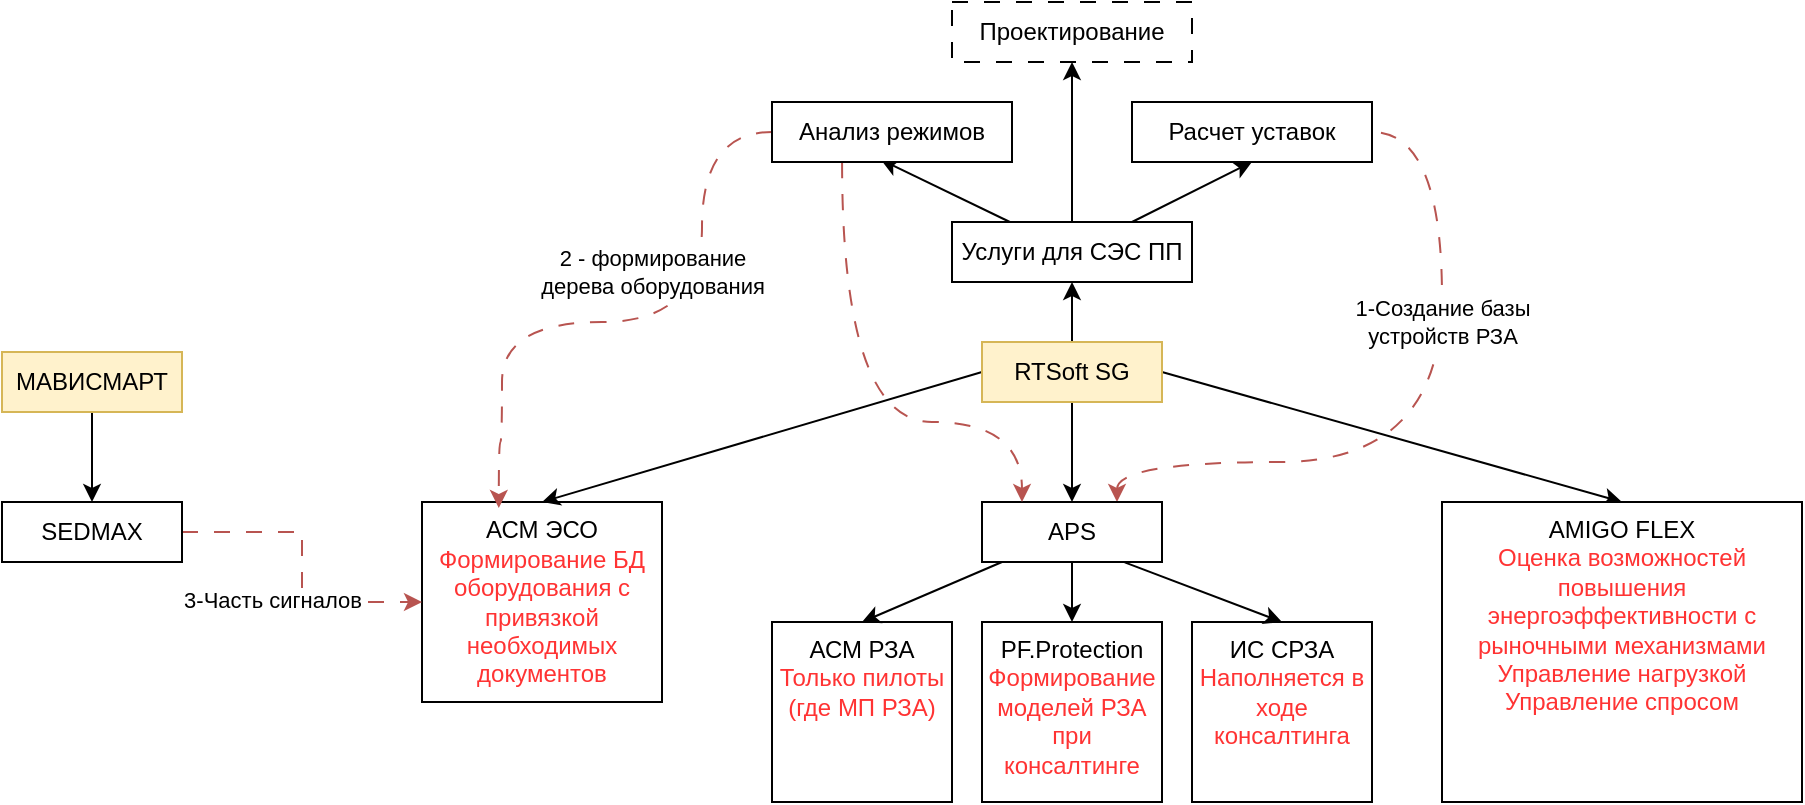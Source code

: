 <mxfile version="21.0.8" type="github">
  <diagram name="Page-1" id="ZyMO6e3TnWATeuTPRcdV">
    <mxGraphModel dx="2578" dy="897" grid="1" gridSize="10" guides="1" tooltips="1" connect="1" arrows="1" fold="1" page="1" pageScale="1" pageWidth="850" pageHeight="1100" math="0" shadow="0">
      <root>
        <mxCell id="0" />
        <mxCell id="1" parent="0" />
        <mxCell id="bLjtOQ6BtMjxogzQHAxk-2" value="АСМ РЗА&lt;br&gt;&lt;font color=&quot;#ff3333&quot;&gt;Только пилоты (где МП РЗА)&lt;/font&gt;" style="rounded=0;whiteSpace=wrap;html=1;verticalAlign=top;" vertex="1" parent="1">
          <mxGeometry x="225" y="840" width="90" height="90" as="geometry" />
        </mxCell>
        <mxCell id="bLjtOQ6BtMjxogzQHAxk-5" value="PF.Protection&lt;br&gt;&lt;font color=&quot;#ff3333&quot;&gt;Формирование моделей РЗА при консалтинге&lt;/font&gt;" style="rounded=0;whiteSpace=wrap;html=1;verticalAlign=top;" vertex="1" parent="1">
          <mxGeometry x="330" y="840" width="90" height="90" as="geometry" />
        </mxCell>
        <mxCell id="bLjtOQ6BtMjxogzQHAxk-33" style="edgeStyle=orthogonalEdgeStyle;rounded=0;orthogonalLoop=1;jettySize=auto;html=1;entryX=1;entryY=0.5;entryDx=0;entryDy=0;curved=1;exitX=0.75;exitY=0;exitDx=0;exitDy=0;startArrow=classic;startFill=1;endArrow=none;endFill=0;dashed=1;dashPattern=8 8;fillColor=#f8cecc;strokeColor=#b85450;" edge="1" parent="1" source="bLjtOQ6BtMjxogzQHAxk-20" target="bLjtOQ6BtMjxogzQHAxk-29">
          <mxGeometry relative="1" as="geometry">
            <Array as="points">
              <mxPoint x="398" y="760" />
              <mxPoint x="560" y="760" />
              <mxPoint x="560" y="595" />
            </Array>
          </mxGeometry>
        </mxCell>
        <mxCell id="bLjtOQ6BtMjxogzQHAxk-36" value="1-Создание базы &lt;br&gt;устройств РЗА" style="edgeLabel;html=1;align=center;verticalAlign=middle;resizable=0;points=[];" vertex="1" connectable="0" parent="bLjtOQ6BtMjxogzQHAxk-33">
          <mxGeometry x="0.053" y="1" relative="1" as="geometry">
            <mxPoint x="1" y="-51" as="offset" />
          </mxGeometry>
        </mxCell>
        <mxCell id="bLjtOQ6BtMjxogzQHAxk-6" value="ИС СРЗА&lt;br&gt;&lt;font color=&quot;#ff3333&quot;&gt;Наполняется в ходе консалтинга&lt;/font&gt;" style="rounded=0;whiteSpace=wrap;html=1;verticalAlign=top;" vertex="1" parent="1">
          <mxGeometry x="435" y="840" width="90" height="90" as="geometry" />
        </mxCell>
        <mxCell id="bLjtOQ6BtMjxogzQHAxk-31" style="rounded=0;orthogonalLoop=1;jettySize=auto;html=1;entryX=0.5;entryY=1;entryDx=0;entryDy=0;" edge="1" parent="1" source="bLjtOQ6BtMjxogzQHAxk-7" target="bLjtOQ6BtMjxogzQHAxk-29">
          <mxGeometry relative="1" as="geometry" />
        </mxCell>
        <mxCell id="bLjtOQ6BtMjxogzQHAxk-32" style="rounded=0;orthogonalLoop=1;jettySize=auto;html=1;entryX=0.453;entryY=0.96;entryDx=0;entryDy=0;entryPerimeter=0;" edge="1" parent="1" source="bLjtOQ6BtMjxogzQHAxk-7" target="bLjtOQ6BtMjxogzQHAxk-28">
          <mxGeometry relative="1" as="geometry" />
        </mxCell>
        <mxCell id="bLjtOQ6BtMjxogzQHAxk-35" style="edgeStyle=orthogonalEdgeStyle;rounded=0;orthogonalLoop=1;jettySize=auto;html=1;entryX=0.5;entryY=1;entryDx=0;entryDy=0;" edge="1" parent="1" source="bLjtOQ6BtMjxogzQHAxk-7" target="bLjtOQ6BtMjxogzQHAxk-34">
          <mxGeometry relative="1" as="geometry" />
        </mxCell>
        <mxCell id="bLjtOQ6BtMjxogzQHAxk-7" value="Услуги для СЭС ПП" style="rounded=0;whiteSpace=wrap;html=1;" vertex="1" parent="1">
          <mxGeometry x="315" y="640" width="120" height="30" as="geometry" />
        </mxCell>
        <mxCell id="bLjtOQ6BtMjxogzQHAxk-12" value="АСМ ЭСО&lt;br&gt;&lt;font color=&quot;#ff3333&quot;&gt;Формирование БД оборудования с привязкой необходимых документов&lt;/font&gt;" style="rounded=0;whiteSpace=wrap;html=1;" vertex="1" parent="1">
          <mxGeometry x="50" y="780" width="120" height="100" as="geometry" />
        </mxCell>
        <mxCell id="bLjtOQ6BtMjxogzQHAxk-16" style="edgeStyle=orthogonalEdgeStyle;rounded=0;orthogonalLoop=1;jettySize=auto;html=1;entryX=0.5;entryY=0;entryDx=0;entryDy=0;" edge="1" parent="1" source="bLjtOQ6BtMjxogzQHAxk-14" target="bLjtOQ6BtMjxogzQHAxk-20">
          <mxGeometry relative="1" as="geometry" />
        </mxCell>
        <mxCell id="bLjtOQ6BtMjxogzQHAxk-17" style="rounded=0;orthogonalLoop=1;jettySize=auto;html=1;entryX=0.5;entryY=0;entryDx=0;entryDy=0;exitX=0.793;exitY=1.006;exitDx=0;exitDy=0;exitPerimeter=0;" edge="1" parent="1" source="bLjtOQ6BtMjxogzQHAxk-20" target="bLjtOQ6BtMjxogzQHAxk-6">
          <mxGeometry relative="1" as="geometry" />
        </mxCell>
        <mxCell id="bLjtOQ6BtMjxogzQHAxk-18" style="edgeStyle=orthogonalEdgeStyle;rounded=0;orthogonalLoop=1;jettySize=auto;html=1;entryX=0.5;entryY=1;entryDx=0;entryDy=0;" edge="1" parent="1" source="bLjtOQ6BtMjxogzQHAxk-14" target="bLjtOQ6BtMjxogzQHAxk-7">
          <mxGeometry relative="1" as="geometry" />
        </mxCell>
        <mxCell id="bLjtOQ6BtMjxogzQHAxk-19" style="rounded=0;orthogonalLoop=1;jettySize=auto;html=1;entryX=0.5;entryY=0;entryDx=0;entryDy=0;exitX=0;exitY=0.5;exitDx=0;exitDy=0;" edge="1" parent="1" source="bLjtOQ6BtMjxogzQHAxk-14" target="bLjtOQ6BtMjxogzQHAxk-12">
          <mxGeometry relative="1" as="geometry" />
        </mxCell>
        <mxCell id="bLjtOQ6BtMjxogzQHAxk-24" style="rounded=0;orthogonalLoop=1;jettySize=auto;html=1;entryX=0.5;entryY=0;entryDx=0;entryDy=0;exitX=1;exitY=0.5;exitDx=0;exitDy=0;" edge="1" parent="1" source="bLjtOQ6BtMjxogzQHAxk-14" target="bLjtOQ6BtMjxogzQHAxk-23">
          <mxGeometry relative="1" as="geometry" />
        </mxCell>
        <mxCell id="bLjtOQ6BtMjxogzQHAxk-14" value="RTSoft SG" style="rounded=0;whiteSpace=wrap;html=1;fillColor=#fff2cc;strokeColor=#d6b656;" vertex="1" parent="1">
          <mxGeometry x="330" y="700" width="90" height="30" as="geometry" />
        </mxCell>
        <mxCell id="bLjtOQ6BtMjxogzQHAxk-21" style="edgeStyle=orthogonalEdgeStyle;rounded=0;orthogonalLoop=1;jettySize=auto;html=1;entryX=0.5;entryY=0;entryDx=0;entryDy=0;" edge="1" parent="1" source="bLjtOQ6BtMjxogzQHAxk-20" target="bLjtOQ6BtMjxogzQHAxk-5">
          <mxGeometry relative="1" as="geometry" />
        </mxCell>
        <mxCell id="bLjtOQ6BtMjxogzQHAxk-22" style="rounded=0;orthogonalLoop=1;jettySize=auto;html=1;entryX=0.5;entryY=0;entryDx=0;entryDy=0;" edge="1" parent="1" source="bLjtOQ6BtMjxogzQHAxk-20" target="bLjtOQ6BtMjxogzQHAxk-2">
          <mxGeometry relative="1" as="geometry" />
        </mxCell>
        <mxCell id="bLjtOQ6BtMjxogzQHAxk-20" value="APS" style="rounded=0;whiteSpace=wrap;html=1;" vertex="1" parent="1">
          <mxGeometry x="330" y="780" width="90" height="30" as="geometry" />
        </mxCell>
        <mxCell id="bLjtOQ6BtMjxogzQHAxk-23" value="AMIGO FLEX&lt;br&gt;&lt;font color=&quot;#ff3333&quot;&gt;Оценка возможностей повышения энергоэффективности с рыночными механизмами&lt;br&gt;Управление нагрузкой&lt;br&gt;Управление спросом&lt;br&gt;&lt;/font&gt;" style="rounded=0;whiteSpace=wrap;html=1;verticalAlign=top;" vertex="1" parent="1">
          <mxGeometry x="560" y="780" width="180" height="150" as="geometry" />
        </mxCell>
        <mxCell id="bLjtOQ6BtMjxogzQHAxk-37" style="edgeStyle=orthogonalEdgeStyle;rounded=0;orthogonalLoop=1;jettySize=auto;html=1;entryX=0.32;entryY=0.03;entryDx=0;entryDy=0;curved=1;exitX=0;exitY=0.5;exitDx=0;exitDy=0;dashed=1;dashPattern=8 8;fillColor=#f8cecc;strokeColor=#b85450;entryPerimeter=0;" edge="1" parent="1" source="bLjtOQ6BtMjxogzQHAxk-28" target="bLjtOQ6BtMjxogzQHAxk-12">
          <mxGeometry relative="1" as="geometry">
            <Array as="points">
              <mxPoint x="190" y="595" />
              <mxPoint x="190" y="690" />
              <mxPoint x="90" y="690" />
              <mxPoint x="90" y="750" />
              <mxPoint x="88" y="750" />
            </Array>
          </mxGeometry>
        </mxCell>
        <mxCell id="bLjtOQ6BtMjxogzQHAxk-38" value="2 - формирование&lt;br&gt;дерева оборудования" style="edgeLabel;html=1;align=center;verticalAlign=middle;resizable=0;points=[];" vertex="1" connectable="0" parent="bLjtOQ6BtMjxogzQHAxk-37">
          <mxGeometry x="0.181" y="-1" relative="1" as="geometry">
            <mxPoint x="36" y="-24" as="offset" />
          </mxGeometry>
        </mxCell>
        <mxCell id="bLjtOQ6BtMjxogzQHAxk-48" style="edgeStyle=orthogonalEdgeStyle;rounded=0;orthogonalLoop=1;jettySize=auto;html=1;curved=1;exitX=0.292;exitY=1;exitDx=0;exitDy=0;fillColor=#f8cecc;strokeColor=#b85450;dashed=1;dashPattern=8 8;exitPerimeter=0;" edge="1" parent="1" source="bLjtOQ6BtMjxogzQHAxk-28">
          <mxGeometry relative="1" as="geometry">
            <mxPoint x="350" y="780" as="targetPoint" />
            <Array as="points">
              <mxPoint x="260" y="740" />
              <mxPoint x="350" y="740" />
            </Array>
          </mxGeometry>
        </mxCell>
        <mxCell id="bLjtOQ6BtMjxogzQHAxk-28" value="Анализ режимов" style="rounded=0;whiteSpace=wrap;html=1;" vertex="1" parent="1">
          <mxGeometry x="225" y="580" width="120" height="30" as="geometry" />
        </mxCell>
        <mxCell id="bLjtOQ6BtMjxogzQHAxk-29" value="Расчет уставок" style="rounded=0;whiteSpace=wrap;html=1;" vertex="1" parent="1">
          <mxGeometry x="405" y="580" width="120" height="30" as="geometry" />
        </mxCell>
        <mxCell id="bLjtOQ6BtMjxogzQHAxk-34" value="Проектирование" style="rounded=0;whiteSpace=wrap;html=1;dashed=1;dashPattern=8 8;" vertex="1" parent="1">
          <mxGeometry x="315" y="530" width="120" height="30" as="geometry" />
        </mxCell>
        <mxCell id="bLjtOQ6BtMjxogzQHAxk-43" style="edgeStyle=orthogonalEdgeStyle;rounded=0;orthogonalLoop=1;jettySize=auto;html=1;entryX=0.5;entryY=0;entryDx=0;entryDy=0;" edge="1" parent="1" source="bLjtOQ6BtMjxogzQHAxk-39" target="bLjtOQ6BtMjxogzQHAxk-41">
          <mxGeometry relative="1" as="geometry" />
        </mxCell>
        <mxCell id="bLjtOQ6BtMjxogzQHAxk-39" value="МАВИСМАРТ" style="rounded=0;whiteSpace=wrap;html=1;fillColor=#fff2cc;strokeColor=#d6b656;" vertex="1" parent="1">
          <mxGeometry x="-160" y="705" width="90" height="30" as="geometry" />
        </mxCell>
        <mxCell id="bLjtOQ6BtMjxogzQHAxk-42" style="edgeStyle=orthogonalEdgeStyle;rounded=0;orthogonalLoop=1;jettySize=auto;html=1;fillColor=#f8cecc;strokeColor=#b85450;dashed=1;dashPattern=8 8;" edge="1" parent="1" source="bLjtOQ6BtMjxogzQHAxk-41" target="bLjtOQ6BtMjxogzQHAxk-12">
          <mxGeometry relative="1" as="geometry" />
        </mxCell>
        <mxCell id="bLjtOQ6BtMjxogzQHAxk-45" value="3-Часть сигналов" style="edgeLabel;html=1;align=center;verticalAlign=middle;resizable=0;points=[];" vertex="1" connectable="0" parent="bLjtOQ6BtMjxogzQHAxk-42">
          <mxGeometry x="0.204" relative="1" as="geometry">
            <mxPoint x="-15" as="offset" />
          </mxGeometry>
        </mxCell>
        <mxCell id="bLjtOQ6BtMjxogzQHAxk-41" value="SEDMAX" style="rounded=0;whiteSpace=wrap;html=1;" vertex="1" parent="1">
          <mxGeometry x="-160" y="780" width="90" height="30" as="geometry" />
        </mxCell>
      </root>
    </mxGraphModel>
  </diagram>
</mxfile>
